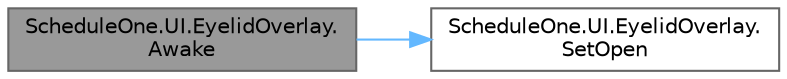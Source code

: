 digraph "ScheduleOne.UI.EyelidOverlay.Awake"
{
 // LATEX_PDF_SIZE
  bgcolor="transparent";
  edge [fontname=Helvetica,fontsize=10,labelfontname=Helvetica,labelfontsize=10];
  node [fontname=Helvetica,fontsize=10,shape=box,height=0.2,width=0.4];
  rankdir="LR";
  Node1 [id="Node000001",label="ScheduleOne.UI.EyelidOverlay.\lAwake",height=0.2,width=0.4,color="gray40", fillcolor="grey60", style="filled", fontcolor="black",tooltip=" "];
  Node1 -> Node2 [id="edge1_Node000001_Node000002",color="steelblue1",style="solid",tooltip=" "];
  Node2 [id="Node000002",label="ScheduleOne.UI.EyelidOverlay.\lSetOpen",height=0.2,width=0.4,color="grey40", fillcolor="white", style="filled",URL="$class_schedule_one_1_1_u_i_1_1_eyelid_overlay.html#a65cacd7994017479535a5e0f004fdb47",tooltip=" "];
}
